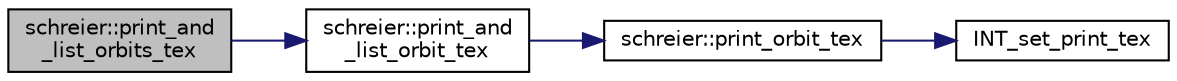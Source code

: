 digraph "schreier::print_and_list_orbits_tex"
{
  edge [fontname="Helvetica",fontsize="10",labelfontname="Helvetica",labelfontsize="10"];
  node [fontname="Helvetica",fontsize="10",shape=record];
  rankdir="LR";
  Node4088 [label="schreier::print_and\l_list_orbits_tex",height=0.2,width=0.4,color="black", fillcolor="grey75", style="filled", fontcolor="black"];
  Node4088 -> Node4089 [color="midnightblue",fontsize="10",style="solid",fontname="Helvetica"];
  Node4089 [label="schreier::print_and\l_list_orbit_tex",height=0.2,width=0.4,color="black", fillcolor="white", style="filled",URL="$d3/dd6/classschreier.html#a6b87dc5584850a7397821f144c1598d6"];
  Node4089 -> Node4090 [color="midnightblue",fontsize="10",style="solid",fontname="Helvetica"];
  Node4090 [label="schreier::print_orbit_tex",height=0.2,width=0.4,color="black", fillcolor="white", style="filled",URL="$d3/dd6/classschreier.html#a9a93cee225ebf0f971afb10255422158"];
  Node4090 -> Node4091 [color="midnightblue",fontsize="10",style="solid",fontname="Helvetica"];
  Node4091 [label="INT_set_print_tex",height=0.2,width=0.4,color="black", fillcolor="white", style="filled",URL="$d5/db4/io__and__os_8h.html#adad0666de5d38c0caa4769f9f4756c0b"];
}
